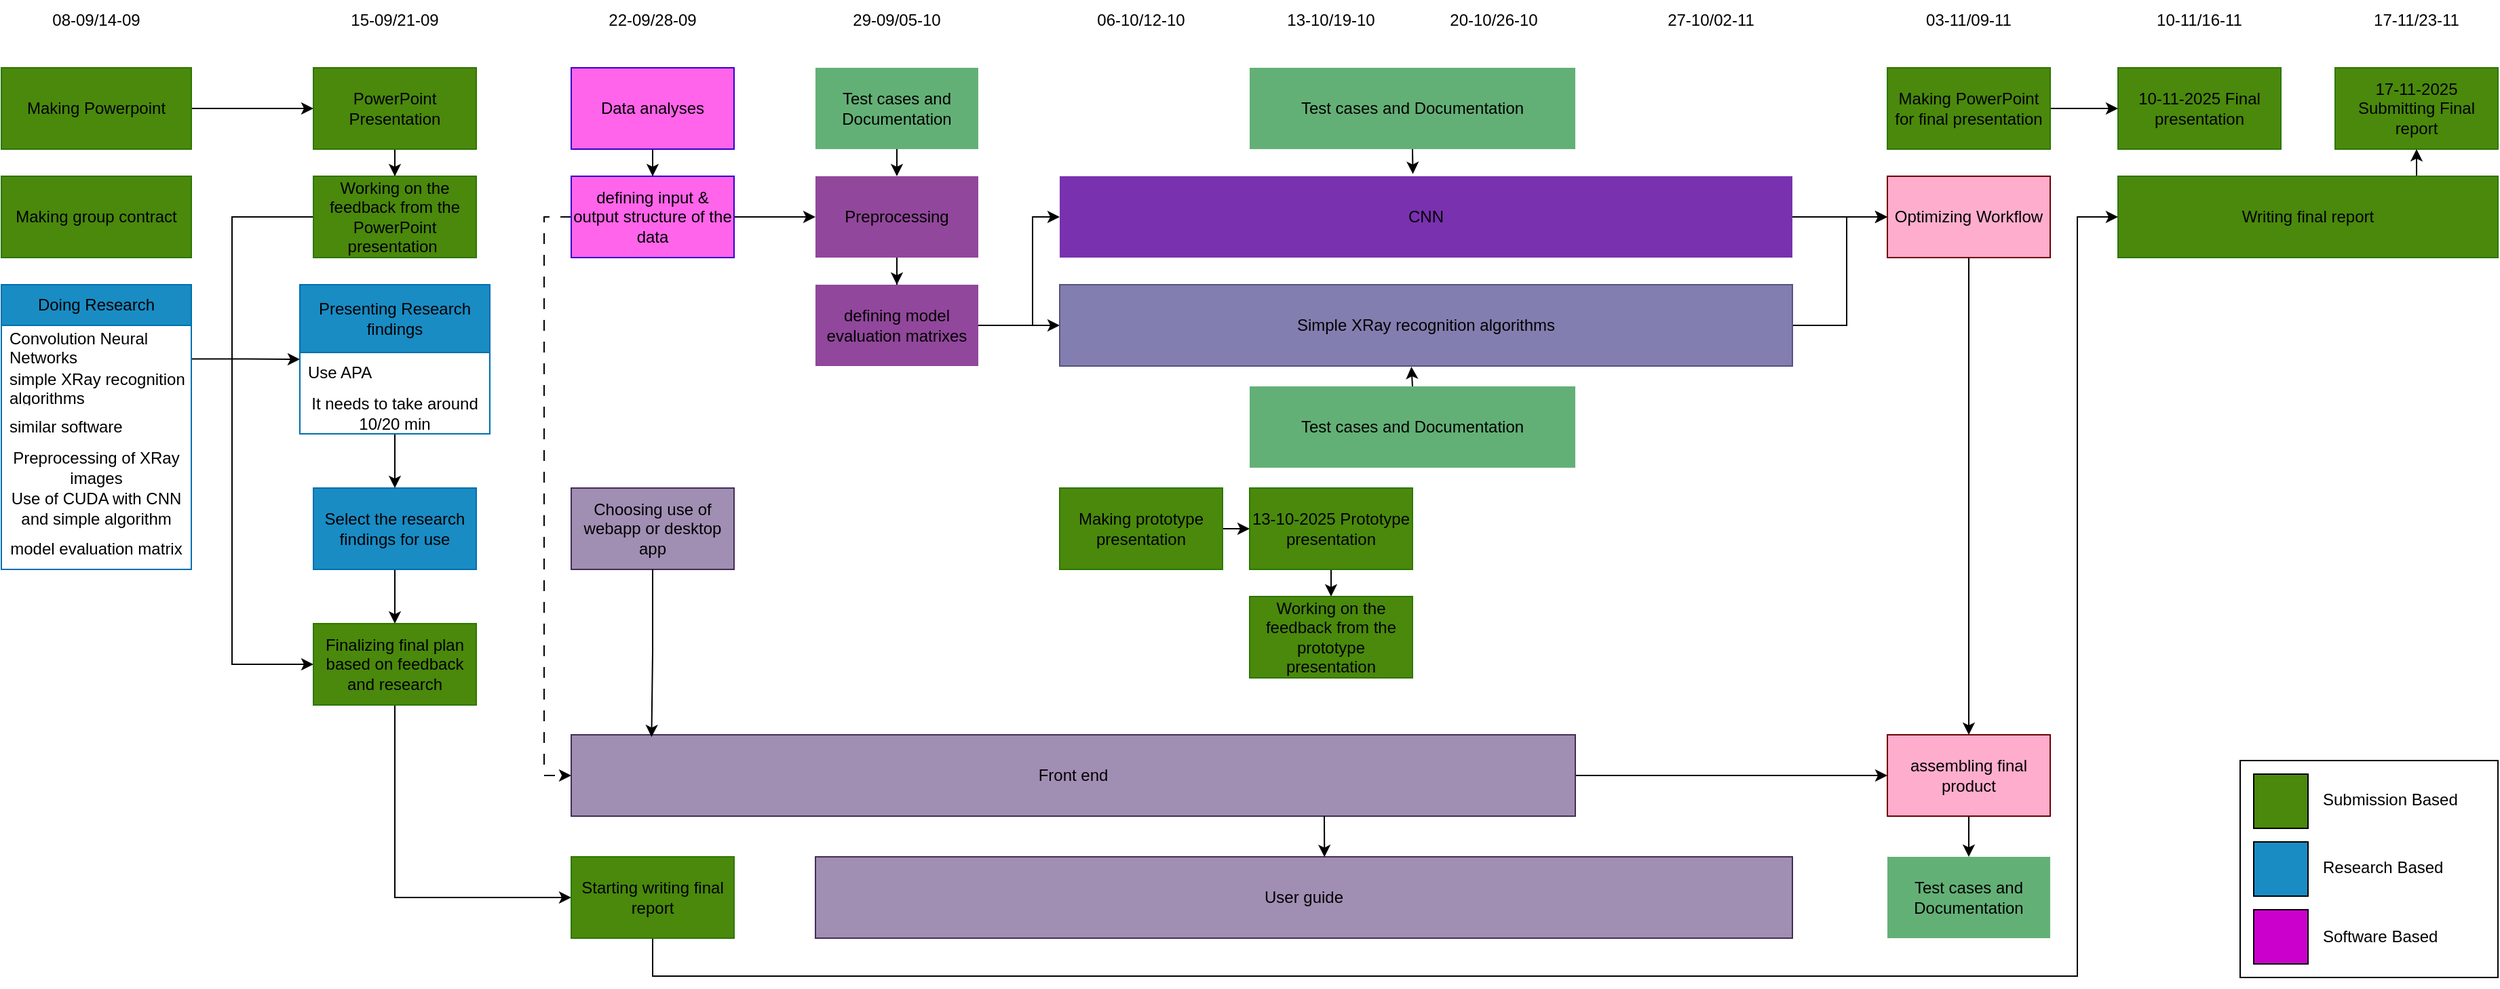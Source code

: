 <mxfile version="28.2.1">
  <diagram name="Page-1" id="zbbegBBSre_oQoZ3Mn-0">
    <mxGraphModel dx="797" dy="440" grid="1" gridSize="10" guides="1" tooltips="1" connect="1" arrows="1" fold="1" page="1" pageScale="1" pageWidth="850" pageHeight="1100" math="0" shadow="0">
      <root>
        <mxCell id="0" />
        <mxCell id="1" parent="0" />
        <mxCell id="Gdr_BZg6z6cCifK96JbI-18" value="" style="edgeStyle=orthogonalEdgeStyle;rounded=0;orthogonalLoop=1;jettySize=auto;html=1;fontColor=light-dark(#000000,#000000);labelBackgroundColor=none;" parent="1" source="Gdr_BZg6z6cCifK96JbI-2" target="Gdr_BZg6z6cCifK96JbI-17" edge="1">
          <mxGeometry relative="1" as="geometry" />
        </mxCell>
        <mxCell id="Gdr_BZg6z6cCifK96JbI-2" value="Making Powerpoint" style="rounded=0;whiteSpace=wrap;html=1;fillColor=light-dark(#4A890C,#4A890C);fontColor=light-dark(#000000,#000000);strokeColor=#2D7600;labelBackgroundColor=none;" parent="1" vertex="1">
          <mxGeometry x="80" y="120" width="140" height="60" as="geometry" />
        </mxCell>
        <mxCell id="Gdr_BZg6z6cCifK96JbI-5" value="Making group contract" style="rounded=0;whiteSpace=wrap;html=1;fillColor=light-dark(#4A890C,#4A890C);fontColor=light-dark(#000000,#000000);strokeColor=#2D7600;labelBackgroundColor=none;" parent="1" vertex="1">
          <mxGeometry x="80" y="200" width="140" height="60" as="geometry" />
        </mxCell>
        <mxCell id="Gdr_BZg6z6cCifK96JbI-31" value="" style="edgeStyle=orthogonalEdgeStyle;rounded=0;orthogonalLoop=1;jettySize=auto;html=1;exitX=0.997;exitY=0.827;exitDx=0;exitDy=0;exitPerimeter=0;fontColor=light-dark(#000000,#000000);labelBackgroundColor=none;" parent="1" source="Gdr_BZg6z6cCifK96JbI-10" target="Gdr_BZg6z6cCifK96JbI-24" edge="1">
          <mxGeometry relative="1" as="geometry" />
        </mxCell>
        <mxCell id="Gdr_BZg6z6cCifK96JbI-9" value="Doing Research" style="swimlane;fontStyle=0;childLayout=stackLayout;horizontal=1;startSize=30;horizontalStack=0;resizeParent=1;resizeParentMax=0;resizeLast=0;collapsible=1;marginBottom=0;whiteSpace=wrap;html=1;fillColor=light-dark(#198CC4,#198CC4);fontColor=light-dark(#000000,#000000);strokeColor=#006EAF;labelBackgroundColor=none;" parent="1" vertex="1">
          <mxGeometry x="80" y="280" width="140" height="210" as="geometry">
            <mxRectangle x="80" y="280" width="130" height="30" as="alternateBounds" />
          </mxGeometry>
        </mxCell>
        <mxCell id="Gdr_BZg6z6cCifK96JbI-10" value="Convolution Neural Networks" style="text;strokeColor=none;fillColor=none;align=left;verticalAlign=middle;spacingLeft=4;spacingRight=4;overflow=hidden;points=[[0,0.5],[1,0.5]];portConstraint=eastwest;rotatable=0;whiteSpace=wrap;html=1;fontColor=light-dark(#000000,#000000);labelBackgroundColor=none;" parent="Gdr_BZg6z6cCifK96JbI-9" vertex="1">
          <mxGeometry y="30" width="140" height="30" as="geometry" />
        </mxCell>
        <mxCell id="Gdr_BZg6z6cCifK96JbI-11" value="simple XRay recognition algorithms" style="text;strokeColor=none;fillColor=none;align=left;verticalAlign=middle;spacingLeft=4;spacingRight=4;overflow=hidden;points=[[0,0.5],[1,0.5]];portConstraint=eastwest;rotatable=0;whiteSpace=wrap;html=1;fontColor=light-dark(#000000,#000000);labelBackgroundColor=none;" parent="Gdr_BZg6z6cCifK96JbI-9" vertex="1">
          <mxGeometry y="60" width="140" height="30" as="geometry" />
        </mxCell>
        <mxCell id="Gdr_BZg6z6cCifK96JbI-12" value="similar software&amp;nbsp;" style="text;strokeColor=none;fillColor=none;align=left;verticalAlign=middle;spacingLeft=4;spacingRight=4;overflow=hidden;points=[[0,0.5],[1,0.5]];portConstraint=eastwest;rotatable=0;whiteSpace=wrap;html=1;fontColor=light-dark(#000000,#000000);labelBackgroundColor=none;" parent="Gdr_BZg6z6cCifK96JbI-9" vertex="1">
          <mxGeometry y="90" width="140" height="30" as="geometry" />
        </mxCell>
        <mxCell id="Gdr_BZg6z6cCifK96JbI-14" value="Preprocessing of XRay images" style="text;html=1;align=center;verticalAlign=middle;whiteSpace=wrap;rounded=0;fontColor=light-dark(#000000,#000000);labelBackgroundColor=none;" parent="Gdr_BZg6z6cCifK96JbI-9" vertex="1">
          <mxGeometry y="120" width="140" height="30" as="geometry" />
        </mxCell>
        <mxCell id="Gdr_BZg6z6cCifK96JbI-15" value="Use of CUDA with CNN and simple algorithm" style="text;html=1;align=center;verticalAlign=middle;whiteSpace=wrap;rounded=0;fontColor=light-dark(#000000,#000000);labelBackgroundColor=none;" parent="Gdr_BZg6z6cCifK96JbI-9" vertex="1">
          <mxGeometry y="150" width="140" height="30" as="geometry" />
        </mxCell>
        <mxCell id="Gdr_BZg6z6cCifK96JbI-16" value="model evaluation matrix" style="text;html=1;align=center;verticalAlign=middle;whiteSpace=wrap;rounded=0;fontColor=light-dark(#000000,#000000);labelBackgroundColor=none;" parent="Gdr_BZg6z6cCifK96JbI-9" vertex="1">
          <mxGeometry y="180" width="140" height="30" as="geometry" />
        </mxCell>
        <mxCell id="Gdr_BZg6z6cCifK96JbI-20" value="" style="edgeStyle=orthogonalEdgeStyle;rounded=0;orthogonalLoop=1;jettySize=auto;html=1;fontColor=light-dark(#000000,#000000);labelBackgroundColor=none;" parent="1" source="Gdr_BZg6z6cCifK96JbI-17" target="Gdr_BZg6z6cCifK96JbI-19" edge="1">
          <mxGeometry relative="1" as="geometry" />
        </mxCell>
        <mxCell id="Gdr_BZg6z6cCifK96JbI-17" value="PowerPoint Presentation" style="whiteSpace=wrap;html=1;rounded=0;fillColor=light-dark(#4A890C,#4A890C);fontColor=light-dark(#000000,#000000);strokeColor=#2D7600;labelBackgroundColor=none;" parent="1" vertex="1">
          <mxGeometry x="310" y="120" width="120" height="60" as="geometry" />
        </mxCell>
        <mxCell id="Gdr_BZg6z6cCifK96JbI-37" style="edgeStyle=orthogonalEdgeStyle;rounded=0;orthogonalLoop=1;jettySize=auto;html=1;exitX=0;exitY=0.5;exitDx=0;exitDy=0;entryX=0;entryY=0.5;entryDx=0;entryDy=0;fontColor=light-dark(#000000,#000000);labelBackgroundColor=none;" parent="1" source="Gdr_BZg6z6cCifK96JbI-19" target="Gdr_BZg6z6cCifK96JbI-35" edge="1">
          <mxGeometry relative="1" as="geometry">
            <Array as="points">
              <mxPoint x="250" y="230" />
              <mxPoint x="250" y="560" />
            </Array>
          </mxGeometry>
        </mxCell>
        <mxCell id="Gdr_BZg6z6cCifK96JbI-19" value="Working on the feedback from the PowerPoint presentation&amp;nbsp;" style="whiteSpace=wrap;html=1;rounded=0;fillColor=light-dark(#4A890C,#4A890C);fontColor=light-dark(#000000,#000000);strokeColor=#2D7600;labelBackgroundColor=none;" parent="1" vertex="1">
          <mxGeometry x="310" y="200" width="120" height="60" as="geometry" />
        </mxCell>
        <mxCell id="Gdr_BZg6z6cCifK96JbI-34" value="" style="edgeStyle=orthogonalEdgeStyle;rounded=0;orthogonalLoop=1;jettySize=auto;html=1;fontColor=light-dark(#000000,#000000);labelBackgroundColor=none;" parent="1" source="Gdr_BZg6z6cCifK96JbI-24" target="Gdr_BZg6z6cCifK96JbI-33" edge="1">
          <mxGeometry relative="1" as="geometry" />
        </mxCell>
        <mxCell id="Gdr_BZg6z6cCifK96JbI-24" value="Presenting Research findings" style="swimlane;fontStyle=0;childLayout=stackLayout;horizontal=1;startSize=50;horizontalStack=0;resizeParent=1;resizeParentMax=0;resizeLast=0;collapsible=1;marginBottom=0;whiteSpace=wrap;html=1;fillColor=light-dark(#198CC4,#198CC4);fontColor=light-dark(#000000,#000000);strokeColor=#006EAF;labelBackgroundColor=none;" parent="1" vertex="1">
          <mxGeometry x="300" y="280" width="140" height="110" as="geometry">
            <mxRectangle x="80" y="280" width="130" height="30" as="alternateBounds" />
          </mxGeometry>
        </mxCell>
        <mxCell id="Gdr_BZg6z6cCifK96JbI-26" value="Use APA" style="text;strokeColor=none;fillColor=none;align=left;verticalAlign=middle;spacingLeft=4;spacingRight=4;overflow=hidden;points=[[0,0.5],[1,0.5]];portConstraint=eastwest;rotatable=0;whiteSpace=wrap;html=1;fontColor=light-dark(#000000,#000000);labelBackgroundColor=none;" parent="Gdr_BZg6z6cCifK96JbI-24" vertex="1">
          <mxGeometry y="50" width="140" height="30" as="geometry" />
        </mxCell>
        <mxCell id="Gdr_BZg6z6cCifK96JbI-28" value="It needs to take around 10/20 min" style="text;html=1;align=center;verticalAlign=middle;whiteSpace=wrap;rounded=0;fontColor=light-dark(#000000,#000000);labelBackgroundColor=none;" parent="Gdr_BZg6z6cCifK96JbI-24" vertex="1">
          <mxGeometry y="80" width="140" height="30" as="geometry" />
        </mxCell>
        <mxCell id="Gdr_BZg6z6cCifK96JbI-36" value="" style="edgeStyle=orthogonalEdgeStyle;rounded=0;orthogonalLoop=1;jettySize=auto;html=1;fontColor=light-dark(#000000,#000000);labelBackgroundColor=none;" parent="1" source="Gdr_BZg6z6cCifK96JbI-33" target="Gdr_BZg6z6cCifK96JbI-35" edge="1">
          <mxGeometry relative="1" as="geometry" />
        </mxCell>
        <mxCell id="Gdr_BZg6z6cCifK96JbI-33" value="Select the research findings for use" style="whiteSpace=wrap;html=1;fontStyle=0;startSize=50;horizontal=1;fillColor=light-dark(#198CC4,#198CC4);fontColor=light-dark(#000000,#000000);strokeColor=#006EAF;labelBackgroundColor=none;" parent="1" vertex="1">
          <mxGeometry x="310" y="430" width="120" height="60" as="geometry" />
        </mxCell>
        <mxCell id="Gdr_BZg6z6cCifK96JbI-99" style="edgeStyle=orthogonalEdgeStyle;rounded=0;orthogonalLoop=1;jettySize=auto;html=1;exitX=0.5;exitY=1;exitDx=0;exitDy=0;entryX=0;entryY=0.5;entryDx=0;entryDy=0;fontColor=light-dark(#000000,#000000);labelBackgroundColor=none;" parent="1" source="Gdr_BZg6z6cCifK96JbI-35" target="Gdr_BZg6z6cCifK96JbI-98" edge="1">
          <mxGeometry relative="1" as="geometry" />
        </mxCell>
        <mxCell id="Gdr_BZg6z6cCifK96JbI-35" value="Finalizing final plan based on feedback and research" style="whiteSpace=wrap;html=1;fontStyle=0;startSize=50;horizontal=1;fillColor=light-dark(#4A890C,#4A890C);fontColor=light-dark(#000000,#000000);strokeColor=#2D7600;labelBackgroundColor=none;" parent="1" vertex="1">
          <mxGeometry x="310" y="530" width="120" height="60" as="geometry" />
        </mxCell>
        <mxCell id="Gdr_BZg6z6cCifK96JbI-40" value="" style="edgeStyle=orthogonalEdgeStyle;rounded=0;orthogonalLoop=1;jettySize=auto;html=1;fontColor=light-dark(#000000,#000000);labelBackgroundColor=none;" parent="1" source="Gdr_BZg6z6cCifK96JbI-38" target="Gdr_BZg6z6cCifK96JbI-39" edge="1">
          <mxGeometry relative="1" as="geometry" />
        </mxCell>
        <mxCell id="Gdr_BZg6z6cCifK96JbI-38" value="Data analyses" style="rounded=0;whiteSpace=wrap;html=1;fillColor=light-dark(#FF64EA,#FF64EA);fontColor=light-dark(#000000,#000000);strokeColor=#3700CC;labelBackgroundColor=none;" parent="1" vertex="1">
          <mxGeometry x="500" y="120" width="120" height="60" as="geometry" />
        </mxCell>
        <mxCell id="Gdr_BZg6z6cCifK96JbI-42" value="" style="edgeStyle=orthogonalEdgeStyle;rounded=0;orthogonalLoop=1;jettySize=auto;html=1;fontColor=light-dark(#000000,#000000);labelBackgroundColor=none;" parent="1" source="Gdr_BZg6z6cCifK96JbI-39" target="Gdr_BZg6z6cCifK96JbI-41" edge="1">
          <mxGeometry relative="1" as="geometry" />
        </mxCell>
        <mxCell id="Gdr_BZg6z6cCifK96JbI-46" style="edgeStyle=orthogonalEdgeStyle;rounded=0;orthogonalLoop=1;jettySize=auto;html=1;exitX=0;exitY=0.5;exitDx=0;exitDy=0;entryX=0;entryY=0.5;entryDx=0;entryDy=0;dashed=1;dashPattern=8 8;fontColor=light-dark(#000000,#000000);labelBackgroundColor=none;" parent="1" source="Gdr_BZg6z6cCifK96JbI-39" target="Gdr_BZg6z6cCifK96JbI-44" edge="1">
          <mxGeometry relative="1" as="geometry" />
        </mxCell>
        <mxCell id="Gdr_BZg6z6cCifK96JbI-39" value="defining input &amp;amp; output structure of the data" style="whiteSpace=wrap;html=1;rounded=0;fillColor=light-dark(#FF64EA,#FF64EA);fontColor=light-dark(#000000,#000000);strokeColor=#3700CC;labelBackgroundColor=none;" parent="1" vertex="1">
          <mxGeometry x="500" y="200" width="120" height="60" as="geometry" />
        </mxCell>
        <mxCell id="Gdr_BZg6z6cCifK96JbI-54" value="" style="edgeStyle=orthogonalEdgeStyle;rounded=0;orthogonalLoop=1;jettySize=auto;html=1;fontColor=light-dark(#000000,#000000);labelBackgroundColor=none;" parent="1" source="Gdr_BZg6z6cCifK96JbI-41" target="Gdr_BZg6z6cCifK96JbI-53" edge="1">
          <mxGeometry relative="1" as="geometry" />
        </mxCell>
        <mxCell id="Gdr_BZg6z6cCifK96JbI-41" value="Preprocessing" style="whiteSpace=wrap;html=1;rounded=0;fillColor=light-dark(#91479B,#91479B);strokeColor=none;fontColor=light-dark(#000000,#000000);labelBackgroundColor=none;" parent="1" vertex="1">
          <mxGeometry x="680" y="200" width="120" height="60" as="geometry" />
        </mxCell>
        <mxCell id="Gdr_BZg6z6cCifK96JbI-43" value="Choosing use of webapp or desktop app" style="rounded=0;whiteSpace=wrap;html=1;fillColor=light-dark(#A18EB3,#A18EB3);fontColor=light-dark(#000000,#000000);strokeColor=#432D57;labelBackgroundColor=none;" parent="1" vertex="1">
          <mxGeometry x="500" y="430" width="120" height="60" as="geometry" />
        </mxCell>
        <mxCell id="Gdr_BZg6z6cCifK96JbI-81" style="edgeStyle=orthogonalEdgeStyle;rounded=0;orthogonalLoop=1;jettySize=auto;html=1;exitX=1;exitY=0.5;exitDx=0;exitDy=0;entryX=0;entryY=0.5;entryDx=0;entryDy=0;fontColor=light-dark(#000000,#000000);labelBackgroundColor=none;" parent="1" source="Gdr_BZg6z6cCifK96JbI-44" target="Gdr_BZg6z6cCifK96JbI-73" edge="1">
          <mxGeometry relative="1" as="geometry">
            <Array as="points">
              <mxPoint x="1440" y="642" />
              <mxPoint x="1440" y="642" />
            </Array>
          </mxGeometry>
        </mxCell>
        <mxCell id="Gdr_BZg6z6cCifK96JbI-44" value="Front end" style="whiteSpace=wrap;html=1;rounded=0;fillColor=light-dark(#A18EB3,#A18EB3);fontColor=light-dark(#000000,#000000);strokeColor=#432D57;labelBackgroundColor=none;" parent="1" vertex="1">
          <mxGeometry x="500" y="612" width="740" height="60" as="geometry" />
        </mxCell>
        <mxCell id="Gdr_BZg6z6cCifK96JbI-49" value="17-11-2025 Submitting Final report" style="rounded=0;whiteSpace=wrap;html=1;fillColor=light-dark(#4A890C,#4A890C);fontColor=light-dark(#000000,#000000);strokeColor=#2D7600;labelBackgroundColor=none;" parent="1" vertex="1">
          <mxGeometry x="1800" y="120" width="120" height="60" as="geometry" />
        </mxCell>
        <mxCell id="Gdr_BZg6z6cCifK96JbI-50" value="User guide" style="whiteSpace=wrap;html=1;rounded=0;fillColor=light-dark(#A18EB3,#A18EB3);fontColor=light-dark(#000000,#000000);strokeColor=#432D57;labelBackgroundColor=none;" parent="1" vertex="1">
          <mxGeometry x="680" y="702" width="720" height="60" as="geometry" />
        </mxCell>
        <mxCell id="Gdr_BZg6z6cCifK96JbI-61" value="" style="edgeStyle=orthogonalEdgeStyle;rounded=0;orthogonalLoop=1;jettySize=auto;html=1;fontColor=light-dark(#000000,#000000);labelBackgroundColor=none;" parent="1" source="Gdr_BZg6z6cCifK96JbI-53" target="Gdr_BZg6z6cCifK96JbI-59" edge="1">
          <mxGeometry relative="1" as="geometry">
            <Array as="points">
              <mxPoint x="840" y="310" />
              <mxPoint x="840" y="230" />
            </Array>
          </mxGeometry>
        </mxCell>
        <mxCell id="Gdr_BZg6z6cCifK96JbI-63" value="" style="edgeStyle=orthogonalEdgeStyle;rounded=0;orthogonalLoop=1;jettySize=auto;html=1;fontColor=light-dark(#000000,#000000);labelBackgroundColor=none;" parent="1" source="Gdr_BZg6z6cCifK96JbI-53" target="Gdr_BZg6z6cCifK96JbI-62" edge="1">
          <mxGeometry relative="1" as="geometry" />
        </mxCell>
        <mxCell id="Gdr_BZg6z6cCifK96JbI-53" value="defining model evaluation matrixes" style="whiteSpace=wrap;html=1;rounded=0;fillColor=light-dark(#91479B,#91479B);strokeColor=none;fontColor=light-dark(#000000,#000000);labelBackgroundColor=none;" parent="1" vertex="1">
          <mxGeometry x="680" y="280" width="120" height="60" as="geometry" />
        </mxCell>
        <mxCell id="Gdr_BZg6z6cCifK96JbI-78" style="edgeStyle=orthogonalEdgeStyle;rounded=0;orthogonalLoop=1;jettySize=auto;html=1;exitX=1;exitY=0.5;exitDx=0;exitDy=0;entryX=0;entryY=0.5;entryDx=0;entryDy=0;fontColor=light-dark(#000000,#000000);labelBackgroundColor=none;" parent="1" source="Gdr_BZg6z6cCifK96JbI-59" target="Gdr_BZg6z6cCifK96JbI-77" edge="1">
          <mxGeometry relative="1" as="geometry" />
        </mxCell>
        <mxCell id="Gdr_BZg6z6cCifK96JbI-59" value="CNN" style="whiteSpace=wrap;html=1;rounded=0;fillColor=light-dark(#7931AF,#7931AF);strokeColor=none;fontColor=light-dark(#000000,#000000);labelBackgroundColor=none;" parent="1" vertex="1">
          <mxGeometry x="860" y="200" width="540" height="60" as="geometry" />
        </mxCell>
        <mxCell id="Gdr_BZg6z6cCifK96JbI-79" style="edgeStyle=orthogonalEdgeStyle;rounded=0;orthogonalLoop=1;jettySize=auto;html=1;exitX=1;exitY=0.5;exitDx=0;exitDy=0;entryX=0;entryY=0.5;entryDx=0;entryDy=0;fontColor=light-dark(#000000,#000000);labelBackgroundColor=none;" parent="1" source="Gdr_BZg6z6cCifK96JbI-62" target="Gdr_BZg6z6cCifK96JbI-77" edge="1">
          <mxGeometry relative="1" as="geometry">
            <mxPoint x="1460" y="230" as="targetPoint" />
            <mxPoint x="1390" y="310" as="sourcePoint" />
            <Array as="points">
              <mxPoint x="1440" y="310" />
              <mxPoint x="1440" y="230" />
            </Array>
          </mxGeometry>
        </mxCell>
        <mxCell id="Gdr_BZg6z6cCifK96JbI-62" value="Simple XRay recognition algorithms" style="whiteSpace=wrap;html=1;rounded=0;fillColor=light-dark(#827EAF,#827EAF);strokeColor=#56517e;gradientColor=none;fontColor=light-dark(#000000,#000000);labelBackgroundColor=none;" parent="1" vertex="1">
          <mxGeometry x="860" y="280" width="540" height="60" as="geometry" />
        </mxCell>
        <mxCell id="Gdr_BZg6z6cCifK96JbI-65" style="edgeStyle=orthogonalEdgeStyle;rounded=0;orthogonalLoop=1;jettySize=auto;html=1;exitX=0.5;exitY=1;exitDx=0;exitDy=0;entryX=0.5;entryY=0;entryDx=0;entryDy=0;fontColor=light-dark(#000000,#000000);labelBackgroundColor=none;" parent="1" source="Gdr_BZg6z6cCifK96JbI-64" target="Gdr_BZg6z6cCifK96JbI-41" edge="1">
          <mxGeometry relative="1" as="geometry" />
        </mxCell>
        <mxCell id="Gdr_BZg6z6cCifK96JbI-64" value="Test cases and Documentation" style="rounded=0;whiteSpace=wrap;html=1;fillColor=light-dark(#63B076,#63B076);fontColor=light-dark(#000000,#000000);strokeColor=none;labelBackgroundColor=none;" parent="1" vertex="1">
          <mxGeometry x="680" y="120" width="120" height="60" as="geometry" />
        </mxCell>
        <mxCell id="Gdr_BZg6z6cCifK96JbI-66" value="Test cases and Documentation" style="rounded=0;whiteSpace=wrap;html=1;fillColor=light-dark(#63B076,#63B076);fontColor=light-dark(#000000,#000000);strokeColor=none;labelBackgroundColor=none;" parent="1" vertex="1">
          <mxGeometry x="1000" y="120" width="240" height="60" as="geometry" />
        </mxCell>
        <mxCell id="Gdr_BZg6z6cCifK96JbI-68" value="Test cases and Documentation" style="rounded=0;whiteSpace=wrap;html=1;fillColor=light-dark(#63B076,#63B076);fontColor=light-dark(#000000,#000000);strokeColor=none;labelBackgroundColor=none;" parent="1" vertex="1">
          <mxGeometry x="1000" y="355" width="240" height="60" as="geometry" />
        </mxCell>
        <mxCell id="Gdr_BZg6z6cCifK96JbI-97" style="edgeStyle=orthogonalEdgeStyle;rounded=0;orthogonalLoop=1;jettySize=auto;html=1;exitX=0.5;exitY=1;exitDx=0;exitDy=0;fontColor=light-dark(#000000,#000000);labelBackgroundColor=none;" parent="1" source="Gdr_BZg6z6cCifK96JbI-73" target="Gdr_BZg6z6cCifK96JbI-96" edge="1">
          <mxGeometry relative="1" as="geometry" />
        </mxCell>
        <mxCell id="Gdr_BZg6z6cCifK96JbI-73" value="assembling final product" style="rounded=0;whiteSpace=wrap;html=1;fillColor=light-dark(#FFADCD,#FFADCD);fontColor=light-dark(#000000,#000000);strokeColor=#6F0000;labelBackgroundColor=none;" parent="1" vertex="1">
          <mxGeometry x="1470" y="612" width="120" height="60" as="geometry" />
        </mxCell>
        <mxCell id="Gdr_BZg6z6cCifK96JbI-89" style="edgeStyle=orthogonalEdgeStyle;rounded=0;orthogonalLoop=1;jettySize=auto;html=1;exitX=0.5;exitY=1;exitDx=0;exitDy=0;entryX=0.5;entryY=0;entryDx=0;entryDy=0;fontColor=light-dark(#000000,#000000);labelBackgroundColor=none;" parent="1" source="Gdr_BZg6z6cCifK96JbI-74" target="Gdr_BZg6z6cCifK96JbI-75" edge="1">
          <mxGeometry relative="1" as="geometry" />
        </mxCell>
        <mxCell id="Gdr_BZg6z6cCifK96JbI-74" value="13-10-2025 Prototype presentation" style="rounded=0;whiteSpace=wrap;html=1;fillColor=light-dark(#4A890C,#4A890C);fontColor=light-dark(#000000,#000000);strokeColor=#2D7600;labelBackgroundColor=none;" parent="1" vertex="1">
          <mxGeometry x="1000" y="430" width="120" height="60" as="geometry" />
        </mxCell>
        <mxCell id="Gdr_BZg6z6cCifK96JbI-75" value="Working on the feedback from the prototype presentation" style="rounded=0;whiteSpace=wrap;html=1;fillColor=light-dark(#4A890C,#4A890C);fontColor=light-dark(#000000,#000000);strokeColor=#2D7600;labelBackgroundColor=none;" parent="1" vertex="1">
          <mxGeometry x="1000" y="510" width="120" height="60" as="geometry" />
        </mxCell>
        <mxCell id="Gdr_BZg6z6cCifK96JbI-80" style="edgeStyle=orthogonalEdgeStyle;rounded=0;orthogonalLoop=1;jettySize=auto;html=1;exitX=0.5;exitY=1;exitDx=0;exitDy=0;entryX=0.5;entryY=0;entryDx=0;entryDy=0;fontColor=light-dark(#000000,#000000);labelBackgroundColor=none;" parent="1" source="Gdr_BZg6z6cCifK96JbI-77" target="Gdr_BZg6z6cCifK96JbI-73" edge="1">
          <mxGeometry relative="1" as="geometry" />
        </mxCell>
        <mxCell id="Gdr_BZg6z6cCifK96JbI-77" value="Optimizing Workflow" style="rounded=0;whiteSpace=wrap;html=1;fillColor=light-dark(#FFADCD,#FFADCD);strokeColor=#6F0000;fontColor=light-dark(#000000,#000000);labelBackgroundColor=none;" parent="1" vertex="1">
          <mxGeometry x="1470" y="200" width="120" height="60" as="geometry" />
        </mxCell>
        <mxCell id="Gdr_BZg6z6cCifK96JbI-92" style="edgeStyle=orthogonalEdgeStyle;rounded=0;orthogonalLoop=1;jettySize=auto;html=1;exitX=0.862;exitY=0.011;exitDx=0;exitDy=0;entryX=0.5;entryY=1;entryDx=0;entryDy=0;exitPerimeter=0;fontColor=light-dark(#000000,#000000);labelBackgroundColor=none;" parent="1" source="Gdr_BZg6z6cCifK96JbI-82" target="Gdr_BZg6z6cCifK96JbI-49" edge="1">
          <mxGeometry relative="1" as="geometry">
            <Array as="points">
              <mxPoint x="1860" y="201" />
            </Array>
          </mxGeometry>
        </mxCell>
        <mxCell id="Gdr_BZg6z6cCifK96JbI-82" value="Writing final report" style="rounded=0;whiteSpace=wrap;html=1;fillColor=light-dark(#4A890C,#4A890C);fontColor=light-dark(#000000,#000000);strokeColor=#2D7600;labelBackgroundColor=none;" parent="1" vertex="1">
          <mxGeometry x="1640" y="200" width="280" height="60" as="geometry" />
        </mxCell>
        <mxCell id="Gdr_BZg6z6cCifK96JbI-83" value="10-11-2025 Final presentation" style="rounded=0;whiteSpace=wrap;html=1;fillColor=light-dark(#4A890C,#4A890C);fontColor=light-dark(#000000,#000000);strokeColor=#2D7600;labelBackgroundColor=none;" parent="1" vertex="1">
          <mxGeometry x="1640" y="120" width="120" height="60" as="geometry" />
        </mxCell>
        <mxCell id="Gdr_BZg6z6cCifK96JbI-85" style="edgeStyle=orthogonalEdgeStyle;rounded=0;orthogonalLoop=1;jettySize=auto;html=1;exitX=1;exitY=0.5;exitDx=0;exitDy=0;entryX=0;entryY=0.5;entryDx=0;entryDy=0;fontColor=light-dark(#000000,#000000);labelBackgroundColor=none;" parent="1" source="Gdr_BZg6z6cCifK96JbI-84" target="Gdr_BZg6z6cCifK96JbI-83" edge="1">
          <mxGeometry relative="1" as="geometry" />
        </mxCell>
        <mxCell id="Gdr_BZg6z6cCifK96JbI-84" value="Making PowerPoint for final presentation" style="rounded=0;whiteSpace=wrap;html=1;fillColor=light-dark(#4A890C,#4A890C);fontColor=light-dark(#000000,#000000);strokeColor=#2D7600;labelBackgroundColor=none;" parent="1" vertex="1">
          <mxGeometry x="1470" y="120" width="120" height="60" as="geometry" />
        </mxCell>
        <mxCell id="Gdr_BZg6z6cCifK96JbI-88" style="edgeStyle=orthogonalEdgeStyle;rounded=0;orthogonalLoop=1;jettySize=auto;html=1;exitX=0.5;exitY=1;exitDx=0;exitDy=0;entryX=0.08;entryY=0.028;entryDx=0;entryDy=0;entryPerimeter=0;fontColor=light-dark(#000000,#000000);labelBackgroundColor=none;" parent="1" source="Gdr_BZg6z6cCifK96JbI-43" target="Gdr_BZg6z6cCifK96JbI-44" edge="1">
          <mxGeometry relative="1" as="geometry" />
        </mxCell>
        <mxCell id="Gdr_BZg6z6cCifK96JbI-91" style="edgeStyle=orthogonalEdgeStyle;rounded=0;orthogonalLoop=1;jettySize=auto;html=1;exitX=1;exitY=0.5;exitDx=0;exitDy=0;entryX=0;entryY=0.5;entryDx=0;entryDy=0;fontColor=light-dark(#000000,#000000);labelBackgroundColor=none;" parent="1" source="Gdr_BZg6z6cCifK96JbI-90" target="Gdr_BZg6z6cCifK96JbI-74" edge="1">
          <mxGeometry relative="1" as="geometry" />
        </mxCell>
        <mxCell id="Gdr_BZg6z6cCifK96JbI-90" value="Making prototype presentation" style="rounded=0;whiteSpace=wrap;html=1;fillColor=light-dark(#4A890C,#4A890C);fontColor=light-dark(#000000,#000000);strokeColor=#2D7600;labelBackgroundColor=none;" parent="1" vertex="1">
          <mxGeometry x="860" y="430" width="120" height="60" as="geometry" />
        </mxCell>
        <mxCell id="Gdr_BZg6z6cCifK96JbI-93" style="edgeStyle=orthogonalEdgeStyle;rounded=0;orthogonalLoop=1;jettySize=auto;html=1;exitX=0.5;exitY=0;exitDx=0;exitDy=0;entryX=0.48;entryY=1.009;entryDx=0;entryDy=0;entryPerimeter=0;fontColor=light-dark(#000000,#000000);labelBackgroundColor=none;" parent="1" source="Gdr_BZg6z6cCifK96JbI-68" target="Gdr_BZg6z6cCifK96JbI-62" edge="1">
          <mxGeometry relative="1" as="geometry" />
        </mxCell>
        <mxCell id="Gdr_BZg6z6cCifK96JbI-94" style="edgeStyle=orthogonalEdgeStyle;rounded=0;orthogonalLoop=1;jettySize=auto;html=1;exitX=0.5;exitY=1;exitDx=0;exitDy=0;entryX=0.482;entryY=-0.028;entryDx=0;entryDy=0;entryPerimeter=0;fontColor=light-dark(#000000,#000000);labelBackgroundColor=none;" parent="1" source="Gdr_BZg6z6cCifK96JbI-66" target="Gdr_BZg6z6cCifK96JbI-59" edge="1">
          <mxGeometry relative="1" as="geometry" />
        </mxCell>
        <mxCell id="Gdr_BZg6z6cCifK96JbI-95" style="edgeStyle=orthogonalEdgeStyle;rounded=0;orthogonalLoop=1;jettySize=auto;html=1;exitX=0.75;exitY=1;exitDx=0;exitDy=0;entryX=0.521;entryY=0.003;entryDx=0;entryDy=0;entryPerimeter=0;fontColor=light-dark(#000000,#000000);labelBackgroundColor=none;" parent="1" source="Gdr_BZg6z6cCifK96JbI-44" target="Gdr_BZg6z6cCifK96JbI-50" edge="1">
          <mxGeometry relative="1" as="geometry" />
        </mxCell>
        <mxCell id="Gdr_BZg6z6cCifK96JbI-96" value="Test cases and Documentation" style="rounded=0;whiteSpace=wrap;html=1;fillColor=light-dark(#63B076,#63B076);fontColor=light-dark(#000000,#000000);strokeColor=none;labelBackgroundColor=none;" parent="1" vertex="1">
          <mxGeometry x="1470" y="702" width="120" height="60" as="geometry" />
        </mxCell>
        <mxCell id="Gdr_BZg6z6cCifK96JbI-100" style="edgeStyle=orthogonalEdgeStyle;rounded=0;orthogonalLoop=1;jettySize=auto;html=1;exitX=0.5;exitY=1;exitDx=0;exitDy=0;entryX=0;entryY=0.5;entryDx=0;entryDy=0;fontColor=light-dark(#000000,#000000);labelBackgroundColor=none;" parent="1" source="Gdr_BZg6z6cCifK96JbI-98" target="Gdr_BZg6z6cCifK96JbI-82" edge="1">
          <mxGeometry relative="1" as="geometry">
            <Array as="points">
              <mxPoint x="560" y="790" />
              <mxPoint x="1610" y="790" />
              <mxPoint x="1610" y="230" />
            </Array>
          </mxGeometry>
        </mxCell>
        <mxCell id="Gdr_BZg6z6cCifK96JbI-98" value="Starting writing final report" style="rounded=0;whiteSpace=wrap;html=1;fillColor=light-dark(#4A890C,#4A890C);fontColor=light-dark(#000000,#000000);strokeColor=#2D7600;labelBackgroundColor=none;" parent="1" vertex="1">
          <mxGeometry x="500" y="702" width="120" height="60" as="geometry" />
        </mxCell>
        <mxCell id="Gdr_BZg6z6cCifK96JbI-101" value="08-09/14-09" style="text;html=1;align=center;verticalAlign=middle;whiteSpace=wrap;rounded=0;fontColor=light-dark(#000000,#000000);labelBackgroundColor=none;" parent="1" vertex="1">
          <mxGeometry x="80" y="70" width="140" height="30" as="geometry" />
        </mxCell>
        <mxCell id="Gdr_BZg6z6cCifK96JbI-102" value="15-09/21-09" style="text;html=1;align=center;verticalAlign=middle;whiteSpace=wrap;rounded=0;fontColor=light-dark(#000000,#000000);labelBackgroundColor=none;" parent="1" vertex="1">
          <mxGeometry x="310" y="70" width="120" height="30" as="geometry" />
        </mxCell>
        <mxCell id="Gdr_BZg6z6cCifK96JbI-103" value="22-09/28-09" style="text;html=1;align=center;verticalAlign=middle;whiteSpace=wrap;rounded=0;fontColor=light-dark(#000000,#000000);labelBackgroundColor=none;" parent="1" vertex="1">
          <mxGeometry x="500" y="70" width="120" height="30" as="geometry" />
        </mxCell>
        <mxCell id="Gdr_BZg6z6cCifK96JbI-104" value="29-09/05-10" style="text;html=1;align=center;verticalAlign=middle;whiteSpace=wrap;rounded=0;fontColor=light-dark(#000000,#000000);labelBackgroundColor=none;" parent="1" vertex="1">
          <mxGeometry x="680" y="70" width="120" height="30" as="geometry" />
        </mxCell>
        <mxCell id="Gdr_BZg6z6cCifK96JbI-105" value="06-10/12-10" style="text;html=1;align=center;verticalAlign=middle;whiteSpace=wrap;rounded=0;fontColor=light-dark(#000000,#000000);labelBackgroundColor=none;" parent="1" vertex="1">
          <mxGeometry x="860" y="70" width="120" height="30" as="geometry" />
        </mxCell>
        <mxCell id="Gdr_BZg6z6cCifK96JbI-106" value="13-10/19-10" style="text;html=1;align=center;verticalAlign=middle;whiteSpace=wrap;rounded=0;fontColor=light-dark(#000000,#000000);labelBackgroundColor=none;" parent="1" vertex="1">
          <mxGeometry x="1000" y="70" width="120" height="30" as="geometry" />
        </mxCell>
        <mxCell id="Gdr_BZg6z6cCifK96JbI-107" value="20-10/26-10" style="text;html=1;align=center;verticalAlign=middle;whiteSpace=wrap;rounded=0;fontColor=light-dark(#000000,#000000);labelBackgroundColor=none;" parent="1" vertex="1">
          <mxGeometry x="1120" y="70" width="120" height="30" as="geometry" />
        </mxCell>
        <mxCell id="Gdr_BZg6z6cCifK96JbI-108" value="27-10/02-11" style="text;html=1;align=center;verticalAlign=middle;whiteSpace=wrap;rounded=0;fontColor=light-dark(#000000,#000000);labelBackgroundColor=none;" parent="1" vertex="1">
          <mxGeometry x="1280" y="70" width="120" height="30" as="geometry" />
        </mxCell>
        <mxCell id="Gdr_BZg6z6cCifK96JbI-109" value="03-11/09-11" style="text;html=1;align=center;verticalAlign=middle;whiteSpace=wrap;rounded=0;fontColor=light-dark(#000000,#000000);labelBackgroundColor=none;" parent="1" vertex="1">
          <mxGeometry x="1470" y="70" width="120" height="30" as="geometry" />
        </mxCell>
        <mxCell id="Gdr_BZg6z6cCifK96JbI-110" value="10-11/16-11" style="text;html=1;align=center;verticalAlign=middle;whiteSpace=wrap;rounded=0;fontColor=light-dark(#000000,#000000);labelBackgroundColor=none;" parent="1" vertex="1">
          <mxGeometry x="1640" y="70" width="120" height="30" as="geometry" />
        </mxCell>
        <mxCell id="Gdr_BZg6z6cCifK96JbI-111" value="17-11/23-11" style="text;html=1;align=center;verticalAlign=middle;whiteSpace=wrap;rounded=0;fontColor=light-dark(#000000,#000000);labelBackgroundColor=none;" parent="1" vertex="1">
          <mxGeometry x="1800" y="70" width="120" height="30" as="geometry" />
        </mxCell>
        <mxCell id="Gdr_BZg6z6cCifK96JbI-120" value="" style="group;fontColor=light-dark(#000000,#000000);labelBackgroundColor=none;" parent="1" vertex="1" connectable="0">
          <mxGeometry x="1670" y="630" width="250" height="160" as="geometry" />
        </mxCell>
        <mxCell id="Gdr_BZg6z6cCifK96JbI-119" value="" style="rounded=0;whiteSpace=wrap;html=1;fontColor=light-dark(#000000,#000000);labelBackgroundColor=none;" parent="Gdr_BZg6z6cCifK96JbI-120" vertex="1">
          <mxGeometry x="60" y="1" width="190" height="160" as="geometry" />
        </mxCell>
        <mxCell id="Gdr_BZg6z6cCifK96JbI-113" value="" style="rounded=0;whiteSpace=wrap;html=1;fillColor=light-dark(#4A890C,#4A890C);fontColor=light-dark(#000000,#000000);labelBackgroundColor=none;" parent="Gdr_BZg6z6cCifK96JbI-120" vertex="1">
          <mxGeometry x="70" y="11" width="40" height="40" as="geometry" />
        </mxCell>
        <mxCell id="Gdr_BZg6z6cCifK96JbI-114" value="" style="rounded=0;whiteSpace=wrap;html=1;fillColor=light-dark(#198CC4,#198CC4);fontColor=light-dark(#000000,#000000);labelBackgroundColor=none;" parent="Gdr_BZg6z6cCifK96JbI-120" vertex="1">
          <mxGeometry x="70" y="61" width="40" height="40" as="geometry" />
        </mxCell>
        <mxCell id="Gdr_BZg6z6cCifK96JbI-115" value="" style="rounded=0;whiteSpace=wrap;html=1;fillColor=light-dark(#CC00CC,#CC00CC);fontColor=light-dark(#000000,#000000);labelBackgroundColor=none;" parent="Gdr_BZg6z6cCifK96JbI-120" vertex="1">
          <mxGeometry x="70" y="111" width="40" height="40" as="geometry" />
        </mxCell>
        <mxCell id="Gdr_BZg6z6cCifK96JbI-116" value="Submission Based&amp;nbsp;" style="text;html=1;align=left;verticalAlign=middle;whiteSpace=wrap;rounded=0;fontColor=light-dark(#000000,#000000);labelBackgroundColor=none;" parent="Gdr_BZg6z6cCifK96JbI-120" vertex="1">
          <mxGeometry x="119" y="10" width="131" height="40" as="geometry" />
        </mxCell>
        <mxCell id="Gdr_BZg6z6cCifK96JbI-117" value="Research Based" style="text;html=1;align=left;verticalAlign=middle;whiteSpace=wrap;rounded=0;fontColor=light-dark(#000000,#000000);labelBackgroundColor=none;" parent="Gdr_BZg6z6cCifK96JbI-120" vertex="1">
          <mxGeometry x="119" y="60" width="131" height="40" as="geometry" />
        </mxCell>
        <mxCell id="Gdr_BZg6z6cCifK96JbI-118" value="Software Based" style="text;html=1;align=left;verticalAlign=middle;whiteSpace=wrap;rounded=0;fontColor=light-dark(#000000,#000000);labelBackgroundColor=none;" parent="Gdr_BZg6z6cCifK96JbI-120" vertex="1">
          <mxGeometry x="119" y="111" width="131" height="40" as="geometry" />
        </mxCell>
      </root>
    </mxGraphModel>
  </diagram>
</mxfile>
